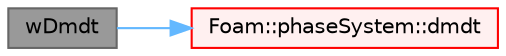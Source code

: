 digraph "wDmdt"
{
 // LATEX_PDF_SIZE
  bgcolor="transparent";
  edge [fontname=Helvetica,fontsize=10,labelfontname=Helvetica,labelfontsize=10];
  node [fontname=Helvetica,fontsize=10,shape=box,height=0.2,width=0.4];
  rankdir="LR";
  Node1 [id="Node000001",label="wDmdt",height=0.2,width=0.4,color="gray40", fillcolor="grey60", style="filled", fontcolor="black",tooltip=" "];
  Node1 -> Node2 [id="edge1_Node000001_Node000002",color="steelblue1",style="solid",tooltip=" "];
  Node2 [id="Node000002",label="Foam::phaseSystem::dmdt",height=0.2,width=0.4,color="red", fillcolor="#FFF0F0", style="filled",URL="$classFoam_1_1phaseSystem.html#a15d31dba99755c8312092e54eb0df9e1",tooltip=" "];
}

